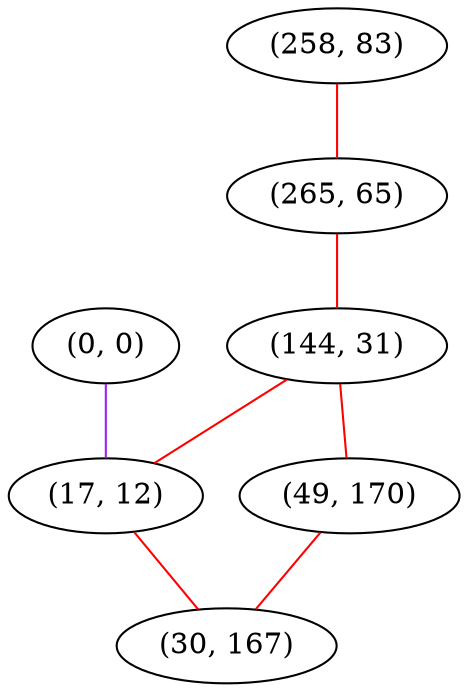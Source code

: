 graph "" {
"(0, 0)";
"(258, 83)";
"(265, 65)";
"(144, 31)";
"(49, 170)";
"(17, 12)";
"(30, 167)";
"(0, 0)" -- "(17, 12)"  [color=purple, key=0, weight=4];
"(258, 83)" -- "(265, 65)"  [color=red, key=0, weight=1];
"(265, 65)" -- "(144, 31)"  [color=red, key=0, weight=1];
"(144, 31)" -- "(49, 170)"  [color=red, key=0, weight=1];
"(144, 31)" -- "(17, 12)"  [color=red, key=0, weight=1];
"(49, 170)" -- "(30, 167)"  [color=red, key=0, weight=1];
"(17, 12)" -- "(30, 167)"  [color=red, key=0, weight=1];
}
